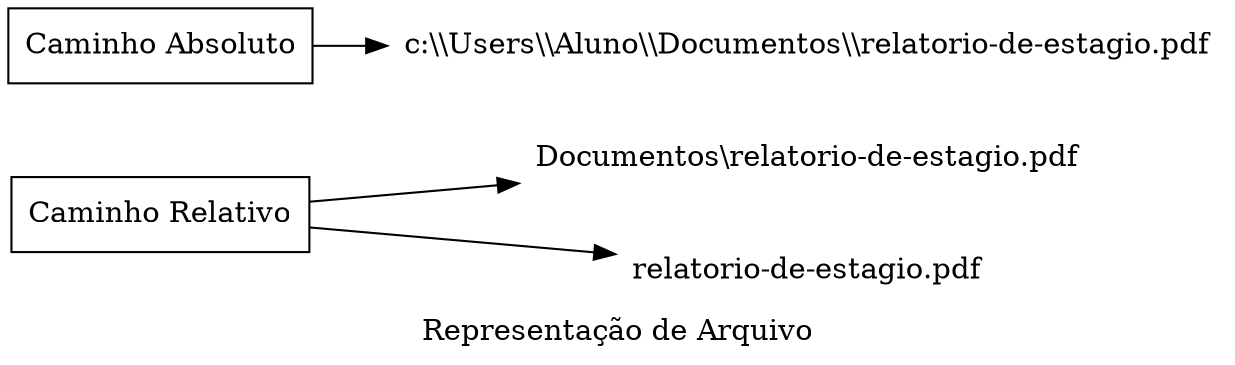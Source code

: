 /*  Este arquivo pode ser utilizado para geração de gráficos.
http://www.graphviz.org/Gallery.php 
*/

digraph G {
  rankdir="LR"
  node[shape=box]
  label="Representação de Arquivo"

  relativo[label="Caminho Relativo"];
  absoluto[label="Caminho Absoluto"];
  
  absoluto_ex[shape=none, label="c:\\\\Users\\\\Aluno\\\\Documentos\\\\relatorio-de-estagio.pdf"];
  relativo_ex[shape=none, label="Documentos\\relatorio-de-estagio.pdf"];
  relativo_ex2[shape=none, label="relatorio-de-estagio.pdf"];

  absoluto->absoluto_ex;
  relativo->relativo_ex;
  relativo->relativo_ex2;
}

/*
Problema:

Abrir um arquivo
  Escrever no arquivo
  Ler do arquivo
Fechar arquivo
Gerenciar erros


Problemas: 
* Representar um arquivo
** Nome do arquivo
** Caminho do arquivo
** Tipo do arquivo?
** Permissão do arquivo

Manipulações:
  Ler informação no arquivo
  


*/
